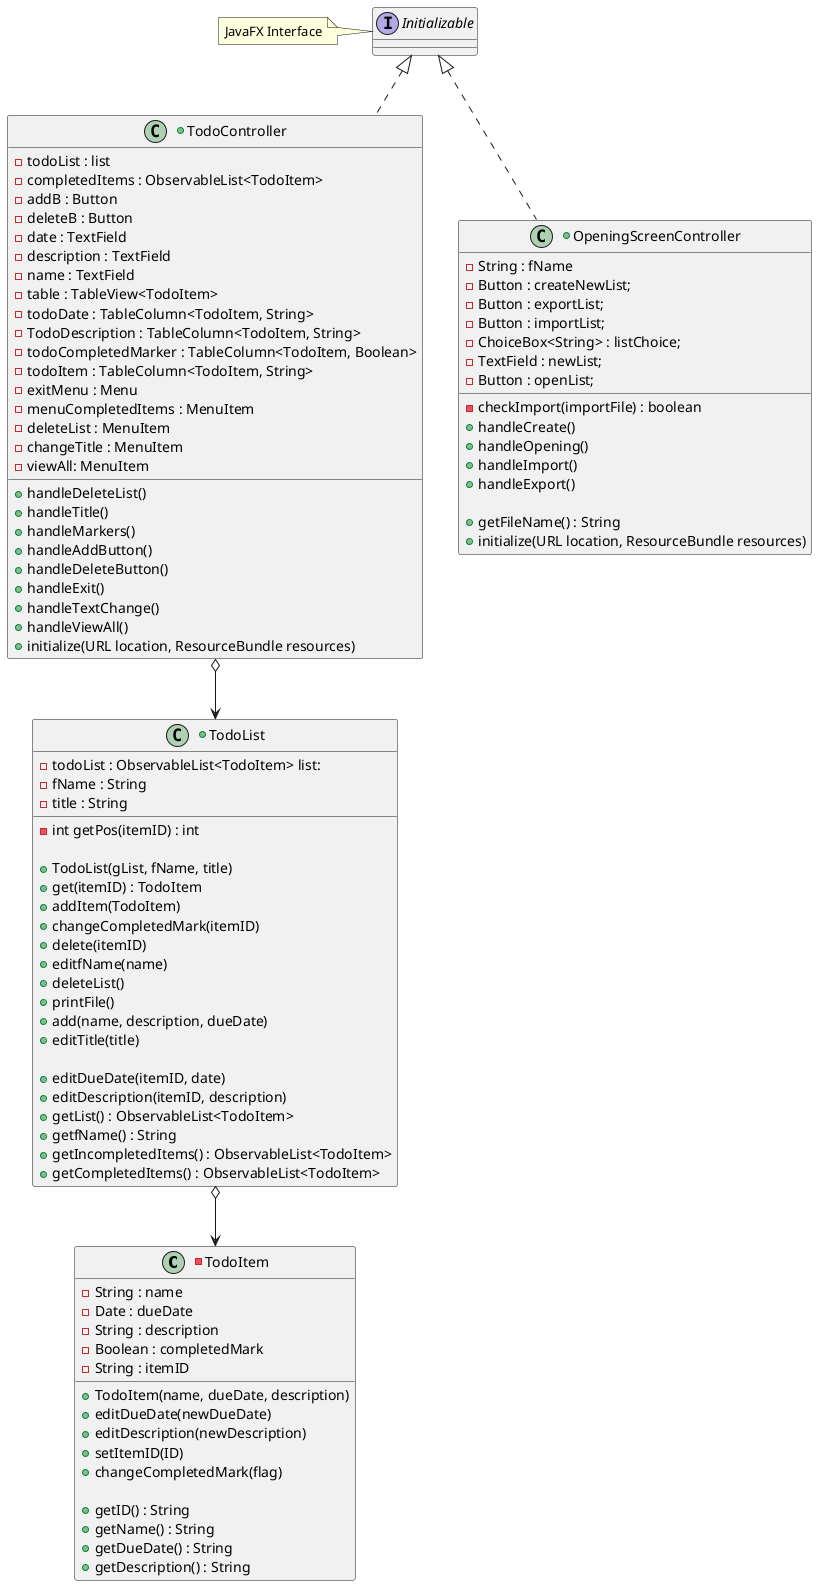 @startuml
'https://plantuml.com/class-diagram

-class TodoItem {
    -String : name
    -Date : dueDate
    -String : description
    -Boolean : completedMark
    -String : itemID
    +TodoItem(name, dueDate, description)
    +editDueDate(newDueDate)
    +editDescription(newDescription)
    +setItemID(ID)
    +changeCompletedMark(flag)

    +getID() : String
    +getName() : String
    +getDueDate() : String
    +getDescription() : String
}
  TodoList o--> TodoItem
  TodoController o--> TodoList


+class TodoList {
    -todoList : ObservableList<TodoItem> list:
    -fName : String
    -title : String

    -int getPos(itemID) : int

    +TodoList(gList, fName, title)
    +get(itemID) : TodoItem
    +addItem(TodoItem)
    +changeCompletedMark(itemID)
    +delete(itemID)
    +editfName(name)
    +deleteList()
    +printFile()
    +add(name, description, dueDate)
    +editTitle(title)

    +editDueDate(itemID, date)
    +editDescription(itemID, description)
    +getList() : ObservableList<TodoItem>
    +getfName() : String


    +getIncompletedItems() : ObservableList<TodoItem>
    +getCompletedItems() : ObservableList<TodoItem>



}

+class OpeningScreenController implements Initializable {

    -String : fName
    -Button : createNewList;
    -Button : exportList;
    -Button : importList;
    -ChoiceBox<String> : listChoice;
    -TextField : newList;
    -Button : openList;

    -checkImport(importFile) : boolean
    +handleCreate()
    +handleOpening()
    +handleImport()
    +handleExport()

    +getFileName() : String
    +initialize(URL location, ResourceBundle resources)

}
+class TodoController implements Initializable {
    -todoList : list
    -completedItems : ObservableList<TodoItem>
    -addB : Button
    -deleteB : Button
    -date : TextField
    -description : TextField
    -name : TextField
    -table : TableView<TodoItem>
    -todoDate : TableColumn<TodoItem, String>
    -TodoDescription : TableColumn<TodoItem, String>
    -todoCompletedMarker : TableColumn<TodoItem, Boolean>
    -todoItem : TableColumn<TodoItem, String>
    -exitMenu : Menu
    -menuCompletedItems : MenuItem
    -deleteList : MenuItem
    -changeTitle : MenuItem
    -viewAll: MenuItem
    +handleDeleteList()
    +handleTitle()
    +handleMarkers()
    +handleAddButton()
    +handleDeleteButton()
    +handleExit()
    +handleTextChange()
    +handleViewAll()
    +initialize(URL location, ResourceBundle resources)


}
Interface Initializable
note left: JavaFX Interface



@enduml